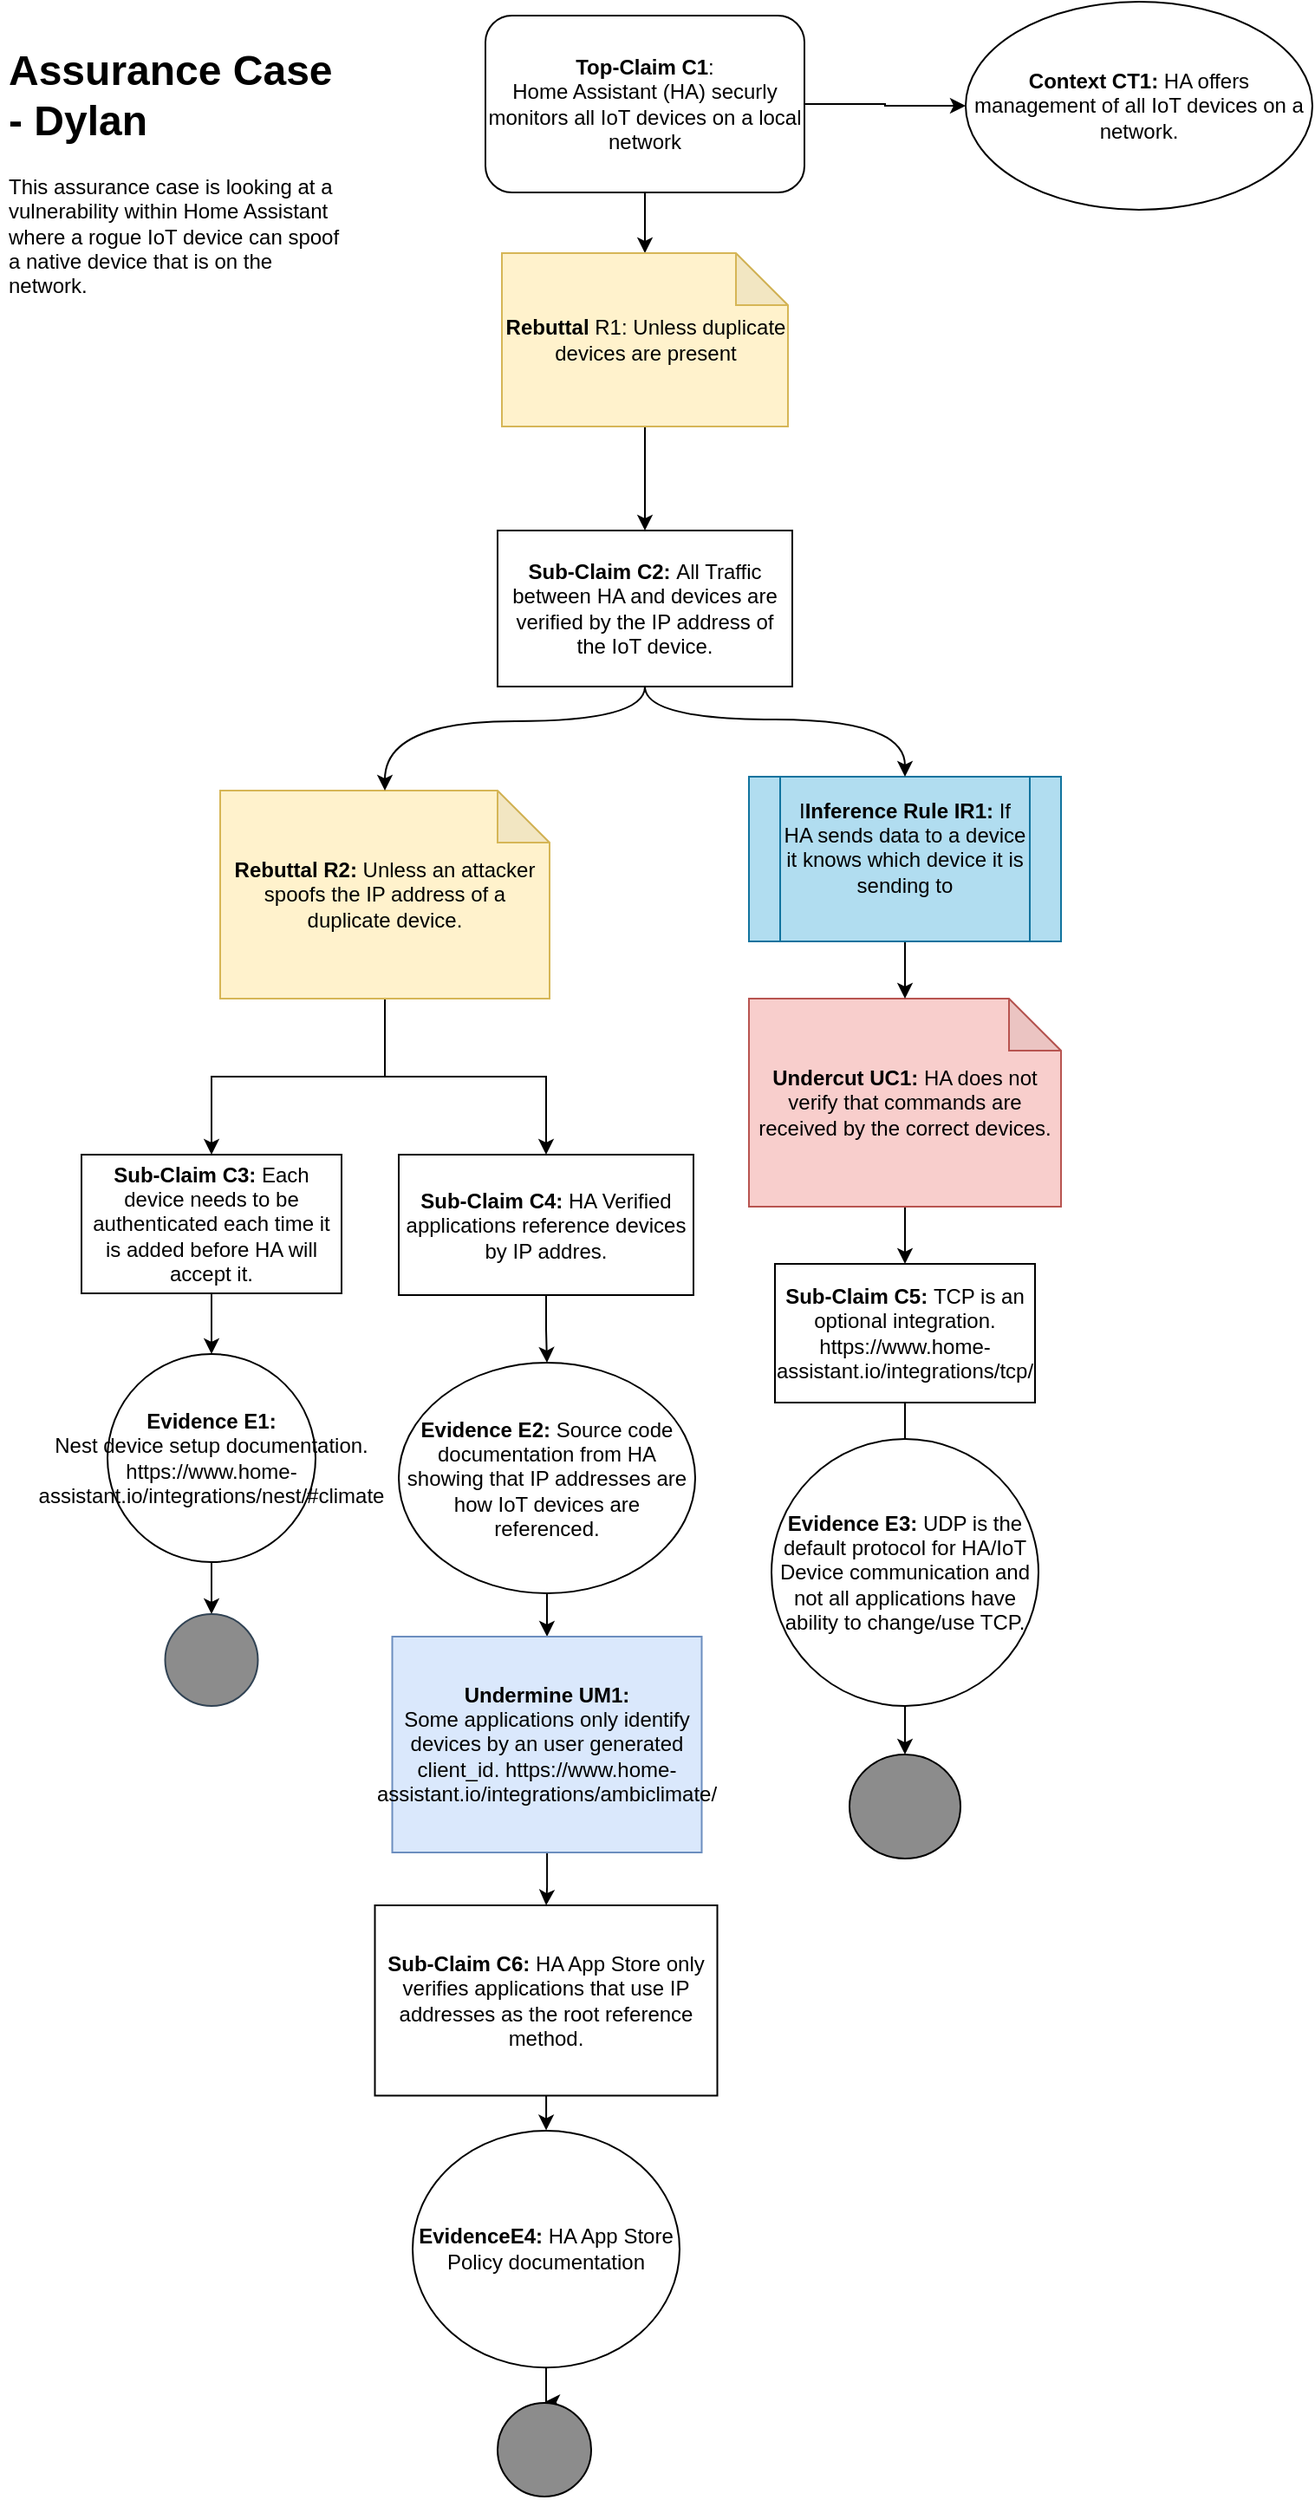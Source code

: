 <mxfile version="15.4.3" type="device"><diagram id="C5RBs43oDa-KdzZeNtuy" name="Page-1"><mxGraphModel dx="1682" dy="932" grid="0" gridSize="10" guides="1" tooltips="1" connect="1" arrows="1" fold="1" page="1" pageScale="1" pageWidth="827" pageHeight="1169" background="#FFFFFF" math="0" shadow="0"><root><mxCell id="WIyWlLk6GJQsqaUBKTNV-0"/><mxCell id="WIyWlLk6GJQsqaUBKTNV-1" parent="WIyWlLk6GJQsqaUBKTNV-0"/><mxCell id="cvqsO4UkrpHn_dr_hChA-4" value="" style="edgeStyle=orthogonalEdgeStyle;rounded=0;orthogonalLoop=1;jettySize=auto;html=1;" parent="WIyWlLk6GJQsqaUBKTNV-1" source="WIyWlLk6GJQsqaUBKTNV-3" target="cvqsO4UkrpHn_dr_hChA-0" edge="1"><mxGeometry relative="1" as="geometry"/></mxCell><mxCell id="cvqsO4UkrpHn_dr_hChA-15" value="" style="edgeStyle=orthogonalEdgeStyle;rounded=0;orthogonalLoop=1;jettySize=auto;html=1;" parent="WIyWlLk6GJQsqaUBKTNV-1" source="WIyWlLk6GJQsqaUBKTNV-3" target="cvqsO4UkrpHn_dr_hChA-13" edge="1"><mxGeometry relative="1" as="geometry"/></mxCell><mxCell id="WIyWlLk6GJQsqaUBKTNV-3" value="&lt;div&gt;&lt;b&gt;Top-Claim C1&lt;/b&gt;:&lt;/div&gt;&lt;div&gt;Home Assistant (HA) securly&lt;br&gt;&lt;/div&gt;&lt;div&gt; monitors all IoT devices on a local network&lt;/div&gt;" style="rounded=1;whiteSpace=wrap;html=1;fontSize=12;glass=0;strokeWidth=1;shadow=0;" parent="WIyWlLk6GJQsqaUBKTNV-1" vertex="1"><mxGeometry x="333" y="33" width="184" height="102" as="geometry"/></mxCell><mxCell id="cvqsO4UkrpHn_dr_hChA-5" value="" style="edgeStyle=orthogonalEdgeStyle;rounded=0;orthogonalLoop=1;jettySize=auto;html=1;" parent="WIyWlLk6GJQsqaUBKTNV-1" source="cvqsO4UkrpHn_dr_hChA-0" target="cvqsO4UkrpHn_dr_hChA-2" edge="1"><mxGeometry relative="1" as="geometry"/></mxCell><mxCell id="cvqsO4UkrpHn_dr_hChA-0" value="&lt;b&gt;Rebuttal &lt;/b&gt;R1: Unless duplicate devices are present&lt;br&gt;&lt;b&gt;&lt;/b&gt;" style="shape=note;whiteSpace=wrap;html=1;backgroundOutline=1;darkOpacity=0.05;fillColor=#fff2cc;strokeColor=#d6b656;" parent="WIyWlLk6GJQsqaUBKTNV-1" vertex="1"><mxGeometry x="342.5" y="170" width="165" height="100" as="geometry"/></mxCell><mxCell id="cvqsO4UkrpHn_dr_hChA-2" value="&lt;div&gt;&lt;b&gt;Sub-Claim C2: &lt;/b&gt;All Traffic between HA and devices are verified by the IP address of the IoT device.&lt;/div&gt;" style="rounded=0;whiteSpace=wrap;html=1;" parent="WIyWlLk6GJQsqaUBKTNV-1" vertex="1"><mxGeometry x="340" y="330" width="170" height="90" as="geometry"/></mxCell><mxCell id="cvqsO4UkrpHn_dr_hChA-17" value="" style="edgeStyle=orthogonalEdgeStyle;rounded=0;orthogonalLoop=1;jettySize=auto;html=1;" parent="WIyWlLk6GJQsqaUBKTNV-1" source="cvqsO4UkrpHn_dr_hChA-7" target="cvqsO4UkrpHn_dr_hChA-16" edge="1"><mxGeometry relative="1" as="geometry"/></mxCell><mxCell id="cvqsO4UkrpHn_dr_hChA-19" value="" style="edgeStyle=orthogonalEdgeStyle;rounded=0;orthogonalLoop=1;jettySize=auto;html=1;" parent="WIyWlLk6GJQsqaUBKTNV-1" source="cvqsO4UkrpHn_dr_hChA-7" target="cvqsO4UkrpHn_dr_hChA-18" edge="1"><mxGeometry relative="1" as="geometry"/></mxCell><mxCell id="cvqsO4UkrpHn_dr_hChA-7" value="&lt;b&gt;Rebuttal R2:&lt;/b&gt; Unless an attacker spoofs the IP address of a duplicate device." style="shape=note;whiteSpace=wrap;html=1;backgroundOutline=1;darkOpacity=0.05;fillColor=#fff2cc;strokeColor=#d6b656;" parent="WIyWlLk6GJQsqaUBKTNV-1" vertex="1"><mxGeometry x="180" y="480" width="190" height="120" as="geometry"/></mxCell><mxCell id="cvqsO4UkrpHn_dr_hChA-25" value="" style="edgeStyle=orthogonalEdgeStyle;rounded=0;orthogonalLoop=1;jettySize=auto;html=1;" parent="WIyWlLk6GJQsqaUBKTNV-1" source="cvqsO4UkrpHn_dr_hChA-8" target="cvqsO4UkrpHn_dr_hChA-24" edge="1"><mxGeometry relative="1" as="geometry"/></mxCell><mxCell id="cvqsO4UkrpHn_dr_hChA-8" value="&lt;b&gt;Undercut UC1: &lt;/b&gt;HA does not verify that commands are received by the correct devices.&lt;br&gt;&lt;b&gt;&lt;/b&gt;" style="shape=note;whiteSpace=wrap;html=1;backgroundOutline=1;darkOpacity=0.05;fillColor=#f8cecc;strokeColor=#b85450;" parent="WIyWlLk6GJQsqaUBKTNV-1" vertex="1"><mxGeometry x="485" y="600" width="180" height="120" as="geometry"/></mxCell><mxCell id="cvqsO4UkrpHn_dr_hChA-11" value="" style="curved=1;endArrow=classic;html=1;rounded=0;edgeStyle=orthogonalEdgeStyle;exitX=0.5;exitY=1;exitDx=0;exitDy=0;entryX=0.5;entryY=0;entryDx=0;entryDy=0;entryPerimeter=0;" parent="WIyWlLk6GJQsqaUBKTNV-1" source="cvqsO4UkrpHn_dr_hChA-2" target="cvqsO4UkrpHn_dr_hChA-7" edge="1"><mxGeometry width="50" height="50" relative="1" as="geometry"><mxPoint x="390" y="440" as="sourcePoint"/><mxPoint x="430" y="530" as="targetPoint"/><Array as="points"><mxPoint x="425" y="440"/><mxPoint x="275" y="440"/></Array></mxGeometry></mxCell><mxCell id="cvqsO4UkrpHn_dr_hChA-13" value="&lt;b&gt;Context CT1: &lt;/b&gt;HA offers management of all IoT devices on a network.&lt;br&gt;&lt;b&gt;&lt;/b&gt;" style="ellipse;whiteSpace=wrap;html=1;" parent="WIyWlLk6GJQsqaUBKTNV-1" vertex="1"><mxGeometry x="610" y="25" width="200" height="120" as="geometry"/></mxCell><mxCell id="cvqsO4UkrpHn_dr_hChA-21" value="" style="edgeStyle=orthogonalEdgeStyle;rounded=0;orthogonalLoop=1;jettySize=auto;html=1;" parent="WIyWlLk6GJQsqaUBKTNV-1" source="cvqsO4UkrpHn_dr_hChA-16" target="cvqsO4UkrpHn_dr_hChA-20" edge="1"><mxGeometry relative="1" as="geometry"/></mxCell><mxCell id="cvqsO4UkrpHn_dr_hChA-16" value="&lt;b&gt;Sub-Claim C3: &lt;/b&gt;Each device needs to be authenticated each time it is added before HA will accept it.&lt;br&gt;&lt;b&gt;&lt;/b&gt;" style="whiteSpace=wrap;html=1;" parent="WIyWlLk6GJQsqaUBKTNV-1" vertex="1"><mxGeometry x="100" y="690" width="150" height="80" as="geometry"/></mxCell><mxCell id="ynV8e1YfJNxC6IpW0-Re-13" value="" style="edgeStyle=orthogonalEdgeStyle;rounded=0;orthogonalLoop=1;jettySize=auto;html=1;" edge="1" parent="WIyWlLk6GJQsqaUBKTNV-1" source="cvqsO4UkrpHn_dr_hChA-18" target="ynV8e1YfJNxC6IpW0-Re-12"><mxGeometry relative="1" as="geometry"/></mxCell><mxCell id="cvqsO4UkrpHn_dr_hChA-18" value="&lt;b&gt;Sub-Claim C4: &lt;/b&gt;HA Verified applications reference devices by IP addres.&lt;br&gt;&lt;b&gt;&lt;/b&gt;" style="whiteSpace=wrap;html=1;" parent="WIyWlLk6GJQsqaUBKTNV-1" vertex="1"><mxGeometry x="283" y="690" width="170" height="81" as="geometry"/></mxCell><mxCell id="cvqsO4UkrpHn_dr_hChA-23" value="" style="edgeStyle=orthogonalEdgeStyle;rounded=0;orthogonalLoop=1;jettySize=auto;html=1;" parent="WIyWlLk6GJQsqaUBKTNV-1" source="cvqsO4UkrpHn_dr_hChA-20" target="cvqsO4UkrpHn_dr_hChA-22" edge="1"><mxGeometry relative="1" as="geometry"/></mxCell><mxCell id="cvqsO4UkrpHn_dr_hChA-20" value="&lt;div&gt;&lt;b&gt;Evidence E1: &lt;br&gt;&lt;/b&gt;&lt;/div&gt;&lt;div&gt;Nest device setup documentation.&lt;/div&gt;&lt;div&gt;https://www.home-assistant.io/integrations/nest/#climate&lt;/div&gt;" style="ellipse;whiteSpace=wrap;html=1;" parent="WIyWlLk6GJQsqaUBKTNV-1" vertex="1"><mxGeometry x="115" y="805" width="120" height="120" as="geometry"/></mxCell><mxCell id="cvqsO4UkrpHn_dr_hChA-22" value="" style="ellipse;whiteSpace=wrap;html=1;fillColor=#8C8C8C;strokeColor=#314354;fontColor=#ffffff;" parent="WIyWlLk6GJQsqaUBKTNV-1" vertex="1"><mxGeometry x="148.25" y="955" width="53.5" height="53" as="geometry"/></mxCell><mxCell id="cvqsO4UkrpHn_dr_hChA-27" value="" style="edgeStyle=orthogonalEdgeStyle;rounded=0;orthogonalLoop=1;jettySize=auto;html=1;startArrow=none;" parent="WIyWlLk6GJQsqaUBKTNV-1" source="ynV8e1YfJNxC6IpW0-Re-5" edge="1"><mxGeometry relative="1" as="geometry"><mxPoint x="575.1" y="980" as="targetPoint"/></mxGeometry></mxCell><mxCell id="cvqsO4UkrpHn_dr_hChA-24" value="&lt;b&gt;Sub-Claim C5: &lt;/b&gt;TCP is an optional integration. https://www.home-assistant.io/integrations/tcp/&lt;br&gt;&lt;b&gt;&lt;/b&gt;" style="whiteSpace=wrap;html=1;" parent="WIyWlLk6GJQsqaUBKTNV-1" vertex="1"><mxGeometry x="500" y="753" width="150" height="80" as="geometry"/></mxCell><mxCell id="ynV8e1YfJNxC6IpW0-Re-4" value="" style="edgeStyle=orthogonalEdgeStyle;rounded=0;orthogonalLoop=1;jettySize=auto;html=1;exitX=0.5;exitY=1;exitDx=0;exitDy=0;" edge="1" parent="WIyWlLk6GJQsqaUBKTNV-1" source="ynV8e1YfJNxC6IpW0-Re-9" target="cvqsO4UkrpHn_dr_hChA-8"><mxGeometry relative="1" as="geometry"><mxPoint x="575" y="590.0" as="sourcePoint"/></mxGeometry></mxCell><mxCell id="ynV8e1YfJNxC6IpW0-Re-7" value="" style="edgeStyle=orthogonalEdgeStyle;rounded=0;orthogonalLoop=1;jettySize=auto;html=1;" edge="1" parent="WIyWlLk6GJQsqaUBKTNV-1" source="ynV8e1YfJNxC6IpW0-Re-5" target="ynV8e1YfJNxC6IpW0-Re-6"><mxGeometry relative="1" as="geometry"/></mxCell><mxCell id="ynV8e1YfJNxC6IpW0-Re-6" value="" style="ellipse;whiteSpace=wrap;html=1;fillColor=#8C8C8C;" vertex="1" parent="WIyWlLk6GJQsqaUBKTNV-1"><mxGeometry x="543" y="1036" width="64" height="60" as="geometry"/></mxCell><mxCell id="ynV8e1YfJNxC6IpW0-Re-9" value="&#xA;I&lt;b&gt;Inference Rule IR1: &lt;/b&gt;If HA sends data to a device it knows which device it is sending to&#xA;&#xA;" style="shape=process;whiteSpace=wrap;html=1;backgroundOutline=1;fillColor=#b1ddf0;strokeColor=#10739e;" vertex="1" parent="WIyWlLk6GJQsqaUBKTNV-1"><mxGeometry x="485" y="472" width="180" height="95" as="geometry"/></mxCell><mxCell id="ynV8e1YfJNxC6IpW0-Re-10" value="" style="curved=1;endArrow=classic;html=1;rounded=0;edgeStyle=orthogonalEdgeStyle;exitX=0.5;exitY=1;exitDx=0;exitDy=0;entryX=0.5;entryY=0;entryDx=0;entryDy=0;" edge="1" parent="WIyWlLk6GJQsqaUBKTNV-1" source="cvqsO4UkrpHn_dr_hChA-2" target="ynV8e1YfJNxC6IpW0-Re-9"><mxGeometry width="50" height="50" relative="1" as="geometry"><mxPoint x="401" y="777" as="sourcePoint"/><mxPoint x="451" y="727" as="targetPoint"/><Array as="points"><mxPoint x="425" y="439"/><mxPoint x="575" y="439"/></Array></mxGeometry></mxCell><mxCell id="ynV8e1YfJNxC6IpW0-Re-5" value="&lt;b&gt;Evidence E3: &lt;/b&gt;UDP is the default protocol for HA/IoT Device communication and not all applications have ability to change/use TCP. " style="ellipse;whiteSpace=wrap;html=1;aspect=fixed;" vertex="1" parent="WIyWlLk6GJQsqaUBKTNV-1"><mxGeometry x="498" y="854" width="154" height="154" as="geometry"/></mxCell><mxCell id="ynV8e1YfJNxC6IpW0-Re-11" value="" style="edgeStyle=orthogonalEdgeStyle;rounded=0;orthogonalLoop=1;jettySize=auto;html=1;endArrow=none;" edge="1" parent="WIyWlLk6GJQsqaUBKTNV-1" source="cvqsO4UkrpHn_dr_hChA-24" target="ynV8e1YfJNxC6IpW0-Re-5"><mxGeometry relative="1" as="geometry"><mxPoint x="575.059" y="833" as="sourcePoint"/><mxPoint x="575.1" y="980" as="targetPoint"/></mxGeometry></mxCell><mxCell id="ynV8e1YfJNxC6IpW0-Re-16" value="" style="edgeStyle=orthogonalEdgeStyle;rounded=0;orthogonalLoop=1;jettySize=auto;html=1;" edge="1" parent="WIyWlLk6GJQsqaUBKTNV-1" source="ynV8e1YfJNxC6IpW0-Re-12" target="ynV8e1YfJNxC6IpW0-Re-15"><mxGeometry relative="1" as="geometry"/></mxCell><mxCell id="ynV8e1YfJNxC6IpW0-Re-12" value="&lt;b&gt;Evidence E2: &lt;/b&gt;Source code documentation from HA showing that IP addresses are how IoT devices are referenced. &lt;br&gt;&lt;b&gt;&lt;/b&gt;" style="ellipse;whiteSpace=wrap;html=1;" vertex="1" parent="WIyWlLk6GJQsqaUBKTNV-1"><mxGeometry x="283" y="810" width="171" height="133" as="geometry"/></mxCell><mxCell id="ynV8e1YfJNxC6IpW0-Re-18" value="" style="edgeStyle=orthogonalEdgeStyle;rounded=0;orthogonalLoop=1;jettySize=auto;html=1;" edge="1" parent="WIyWlLk6GJQsqaUBKTNV-1" source="ynV8e1YfJNxC6IpW0-Re-15" target="ynV8e1YfJNxC6IpW0-Re-17"><mxGeometry relative="1" as="geometry"/></mxCell><mxCell id="ynV8e1YfJNxC6IpW0-Re-15" value="&lt;b&gt;Undermine UM1: &lt;br&gt;&lt;/b&gt;&lt;div&gt;Some applications only identify devices by an user generated client_id. https://www.home-assistant.io/integrations/ambiclimate/&lt;/div&gt;" style="whiteSpace=wrap;html=1;fillColor=#dae8fc;strokeColor=#6c8ebf;" vertex="1" parent="WIyWlLk6GJQsqaUBKTNV-1"><mxGeometry x="279.25" y="968" width="178.5" height="124.5" as="geometry"/></mxCell><mxCell id="ynV8e1YfJNxC6IpW0-Re-20" value="" style="edgeStyle=orthogonalEdgeStyle;rounded=0;orthogonalLoop=1;jettySize=auto;html=1;" edge="1" parent="WIyWlLk6GJQsqaUBKTNV-1" source="ynV8e1YfJNxC6IpW0-Re-17" target="ynV8e1YfJNxC6IpW0-Re-19"><mxGeometry relative="1" as="geometry"/></mxCell><mxCell id="ynV8e1YfJNxC6IpW0-Re-17" value="&lt;b&gt;Sub-Claim C6: &lt;/b&gt;HA App Store only verifies applications that use IP addresses as the root reference method.&lt;br&gt;&lt;b&gt;&lt;/b&gt;" style="whiteSpace=wrap;html=1;" vertex="1" parent="WIyWlLk6GJQsqaUBKTNV-1"><mxGeometry x="269.25" y="1123" width="197.5" height="109.75" as="geometry"/></mxCell><mxCell id="ynV8e1YfJNxC6IpW0-Re-22" value="" style="edgeStyle=orthogonalEdgeStyle;rounded=0;orthogonalLoop=1;jettySize=auto;html=1;" edge="1" parent="WIyWlLk6GJQsqaUBKTNV-1" source="ynV8e1YfJNxC6IpW0-Re-19" target="ynV8e1YfJNxC6IpW0-Re-21"><mxGeometry relative="1" as="geometry"/></mxCell><mxCell id="ynV8e1YfJNxC6IpW0-Re-19" value="&lt;b&gt;EvidenceE4: &lt;/b&gt;HA App Store Policy documentation&lt;br&gt;&lt;b&gt;&lt;/b&gt;" style="ellipse;whiteSpace=wrap;html=1;" vertex="1" parent="WIyWlLk6GJQsqaUBKTNV-1"><mxGeometry x="291" y="1253" width="154" height="136.63" as="geometry"/></mxCell><mxCell id="ynV8e1YfJNxC6IpW0-Re-21" value="" style="ellipse;whiteSpace=wrap;html=1;fillColor=#8C8C8C;" vertex="1" parent="WIyWlLk6GJQsqaUBKTNV-1"><mxGeometry x="340" y="1410" width="54" height="54.05" as="geometry"/></mxCell><mxCell id="ynV8e1YfJNxC6IpW0-Re-23" value="&lt;h1&gt;Assurance Case - Dylan &lt;br&gt;&lt;/h1&gt;&lt;p&gt;This assurance case is looking at a vulnerability within Home Assistant where a rogue IoT device can spoof a native device that is on the network.&lt;/p&gt;" style="text;html=1;strokeColor=none;fillColor=none;spacing=5;spacingTop=-20;whiteSpace=wrap;overflow=hidden;rounded=0;" vertex="1" parent="WIyWlLk6GJQsqaUBKTNV-1"><mxGeometry x="53" y="45" width="199" height="158" as="geometry"/></mxCell></root></mxGraphModel></diagram></mxfile>